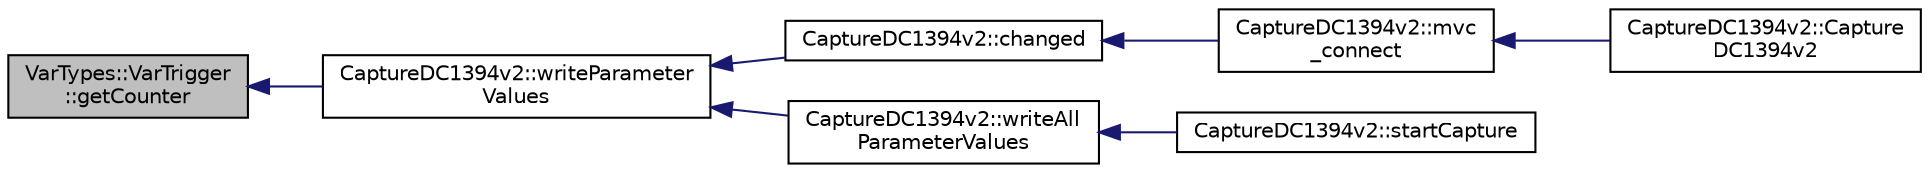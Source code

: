 digraph "VarTypes::VarTrigger::getCounter"
{
 // INTERACTIVE_SVG=YES
  edge [fontname="Helvetica",fontsize="10",labelfontname="Helvetica",labelfontsize="10"];
  node [fontname="Helvetica",fontsize="10",shape=record];
  rankdir="LR";
  Node1 [label="VarTypes::VarTrigger\l::getCounter",height=0.2,width=0.4,color="black", fillcolor="grey75", style="filled", fontcolor="black"];
  Node1 -> Node2 [dir="back",color="midnightblue",fontsize="10",style="solid",fontname="Helvetica"];
  Node2 [label="CaptureDC1394v2::writeParameter\lValues",height=0.2,width=0.4,color="black", fillcolor="white", style="filled",URL="$d9/db2/class_capture_d_c1394v2.html#a90f4f1d3bda06d595fd88bdca24451ee"];
  Node2 -> Node3 [dir="back",color="midnightblue",fontsize="10",style="solid",fontname="Helvetica"];
  Node3 [label="CaptureDC1394v2::changed",height=0.2,width=0.4,color="black", fillcolor="white", style="filled",URL="$d9/db2/class_capture_d_c1394v2.html#a6d69748c8c223923dd7b19e0fd126a36"];
  Node3 -> Node4 [dir="back",color="midnightblue",fontsize="10",style="solid",fontname="Helvetica"];
  Node4 [label="CaptureDC1394v2::mvc\l_connect",height=0.2,width=0.4,color="black", fillcolor="white", style="filled",URL="$d9/db2/class_capture_d_c1394v2.html#a4dd2211f320a3512c8f0e613f59534fa"];
  Node4 -> Node5 [dir="back",color="midnightblue",fontsize="10",style="solid",fontname="Helvetica"];
  Node5 [label="CaptureDC1394v2::Capture\lDC1394v2",height=0.2,width=0.4,color="black", fillcolor="white", style="filled",URL="$d9/db2/class_capture_d_c1394v2.html#afc4a4932dd688dcbf070324ed3df3f93"];
  Node2 -> Node6 [dir="back",color="midnightblue",fontsize="10",style="solid",fontname="Helvetica"];
  Node6 [label="CaptureDC1394v2::writeAll\lParameterValues",height=0.2,width=0.4,color="black", fillcolor="white", style="filled",URL="$d9/db2/class_capture_d_c1394v2.html#a70375a2aa77d2ed35470c005c04f5b73"];
  Node6 -> Node7 [dir="back",color="midnightblue",fontsize="10",style="solid",fontname="Helvetica"];
  Node7 [label="CaptureDC1394v2::startCapture",height=0.2,width=0.4,color="black", fillcolor="white", style="filled",URL="$d9/db2/class_capture_d_c1394v2.html#aa5de4131abf2ec1629ed290e1731c496",tooltip="Initialize the interface and start capture. "];
}
